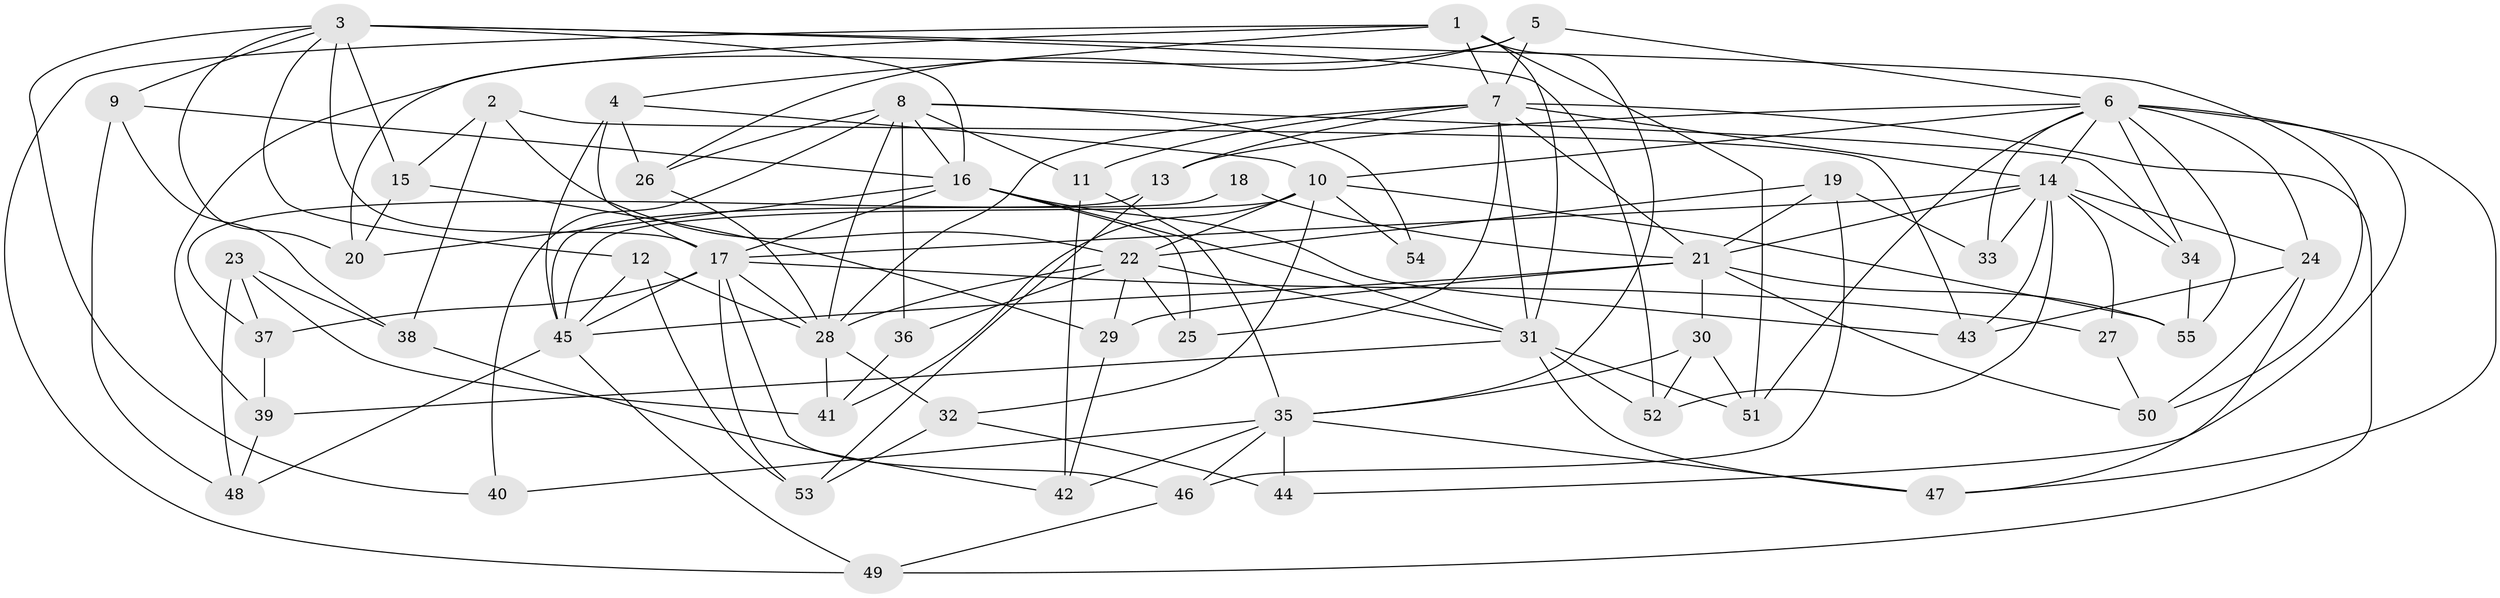 // original degree distribution, {4: 1.0}
// Generated by graph-tools (version 1.1) at 2025/37/03/09/25 02:37:53]
// undirected, 55 vertices, 141 edges
graph export_dot {
graph [start="1"]
  node [color=gray90,style=filled];
  1;
  2;
  3;
  4;
  5;
  6;
  7;
  8;
  9;
  10;
  11;
  12;
  13;
  14;
  15;
  16;
  17;
  18;
  19;
  20;
  21;
  22;
  23;
  24;
  25;
  26;
  27;
  28;
  29;
  30;
  31;
  32;
  33;
  34;
  35;
  36;
  37;
  38;
  39;
  40;
  41;
  42;
  43;
  44;
  45;
  46;
  47;
  48;
  49;
  50;
  51;
  52;
  53;
  54;
  55;
  1 -- 4 [weight=1.0];
  1 -- 7 [weight=1.0];
  1 -- 20 [weight=1.0];
  1 -- 31 [weight=1.0];
  1 -- 35 [weight=2.0];
  1 -- 49 [weight=1.0];
  1 -- 51 [weight=1.0];
  2 -- 15 [weight=1.0];
  2 -- 22 [weight=1.0];
  2 -- 38 [weight=1.0];
  2 -- 43 [weight=1.0];
  3 -- 9 [weight=1.0];
  3 -- 12 [weight=1.0];
  3 -- 15 [weight=1.0];
  3 -- 16 [weight=2.0];
  3 -- 17 [weight=1.0];
  3 -- 20 [weight=1.0];
  3 -- 40 [weight=1.0];
  3 -- 50 [weight=1.0];
  3 -- 52 [weight=1.0];
  4 -- 10 [weight=1.0];
  4 -- 17 [weight=1.0];
  4 -- 26 [weight=1.0];
  4 -- 45 [weight=2.0];
  5 -- 6 [weight=1.0];
  5 -- 7 [weight=1.0];
  5 -- 26 [weight=1.0];
  5 -- 39 [weight=1.0];
  6 -- 10 [weight=1.0];
  6 -- 13 [weight=1.0];
  6 -- 14 [weight=1.0];
  6 -- 24 [weight=2.0];
  6 -- 33 [weight=1.0];
  6 -- 34 [weight=1.0];
  6 -- 44 [weight=1.0];
  6 -- 47 [weight=1.0];
  6 -- 51 [weight=1.0];
  6 -- 55 [weight=1.0];
  7 -- 11 [weight=1.0];
  7 -- 13 [weight=1.0];
  7 -- 14 [weight=2.0];
  7 -- 21 [weight=1.0];
  7 -- 25 [weight=1.0];
  7 -- 28 [weight=2.0];
  7 -- 31 [weight=1.0];
  7 -- 49 [weight=1.0];
  8 -- 11 [weight=1.0];
  8 -- 16 [weight=1.0];
  8 -- 26 [weight=1.0];
  8 -- 28 [weight=1.0];
  8 -- 34 [weight=1.0];
  8 -- 36 [weight=2.0];
  8 -- 40 [weight=2.0];
  8 -- 54 [weight=3.0];
  9 -- 16 [weight=1.0];
  9 -- 38 [weight=1.0];
  9 -- 48 [weight=1.0];
  10 -- 22 [weight=1.0];
  10 -- 32 [weight=1.0];
  10 -- 41 [weight=1.0];
  10 -- 45 [weight=1.0];
  10 -- 54 [weight=1.0];
  10 -- 55 [weight=1.0];
  11 -- 35 [weight=1.0];
  11 -- 42 [weight=1.0];
  12 -- 28 [weight=1.0];
  12 -- 45 [weight=1.0];
  12 -- 53 [weight=1.0];
  13 -- 37 [weight=1.0];
  13 -- 53 [weight=1.0];
  14 -- 17 [weight=1.0];
  14 -- 21 [weight=1.0];
  14 -- 24 [weight=1.0];
  14 -- 27 [weight=1.0];
  14 -- 33 [weight=2.0];
  14 -- 34 [weight=1.0];
  14 -- 43 [weight=1.0];
  14 -- 52 [weight=1.0];
  15 -- 20 [weight=1.0];
  15 -- 29 [weight=1.0];
  16 -- 17 [weight=1.0];
  16 -- 20 [weight=1.0];
  16 -- 25 [weight=2.0];
  16 -- 31 [weight=1.0];
  16 -- 43 [weight=1.0];
  17 -- 27 [weight=2.0];
  17 -- 28 [weight=2.0];
  17 -- 37 [weight=1.0];
  17 -- 45 [weight=1.0];
  17 -- 46 [weight=1.0];
  17 -- 53 [weight=1.0];
  18 -- 21 [weight=2.0];
  18 -- 45 [weight=2.0];
  19 -- 21 [weight=1.0];
  19 -- 22 [weight=1.0];
  19 -- 33 [weight=1.0];
  19 -- 46 [weight=1.0];
  21 -- 29 [weight=1.0];
  21 -- 30 [weight=1.0];
  21 -- 45 [weight=1.0];
  21 -- 50 [weight=1.0];
  21 -- 55 [weight=1.0];
  22 -- 25 [weight=3.0];
  22 -- 28 [weight=1.0];
  22 -- 29 [weight=1.0];
  22 -- 31 [weight=1.0];
  22 -- 36 [weight=1.0];
  23 -- 37 [weight=1.0];
  23 -- 38 [weight=1.0];
  23 -- 41 [weight=1.0];
  23 -- 48 [weight=1.0];
  24 -- 43 [weight=1.0];
  24 -- 47 [weight=1.0];
  24 -- 50 [weight=1.0];
  26 -- 28 [weight=1.0];
  27 -- 50 [weight=1.0];
  28 -- 32 [weight=1.0];
  28 -- 41 [weight=1.0];
  29 -- 42 [weight=1.0];
  30 -- 35 [weight=1.0];
  30 -- 51 [weight=1.0];
  30 -- 52 [weight=1.0];
  31 -- 39 [weight=1.0];
  31 -- 47 [weight=1.0];
  31 -- 51 [weight=1.0];
  31 -- 52 [weight=1.0];
  32 -- 44 [weight=1.0];
  32 -- 53 [weight=1.0];
  34 -- 55 [weight=1.0];
  35 -- 40 [weight=1.0];
  35 -- 42 [weight=1.0];
  35 -- 44 [weight=2.0];
  35 -- 46 [weight=1.0];
  35 -- 47 [weight=1.0];
  36 -- 41 [weight=1.0];
  37 -- 39 [weight=1.0];
  38 -- 42 [weight=1.0];
  39 -- 48 [weight=1.0];
  45 -- 48 [weight=1.0];
  45 -- 49 [weight=1.0];
  46 -- 49 [weight=1.0];
}
